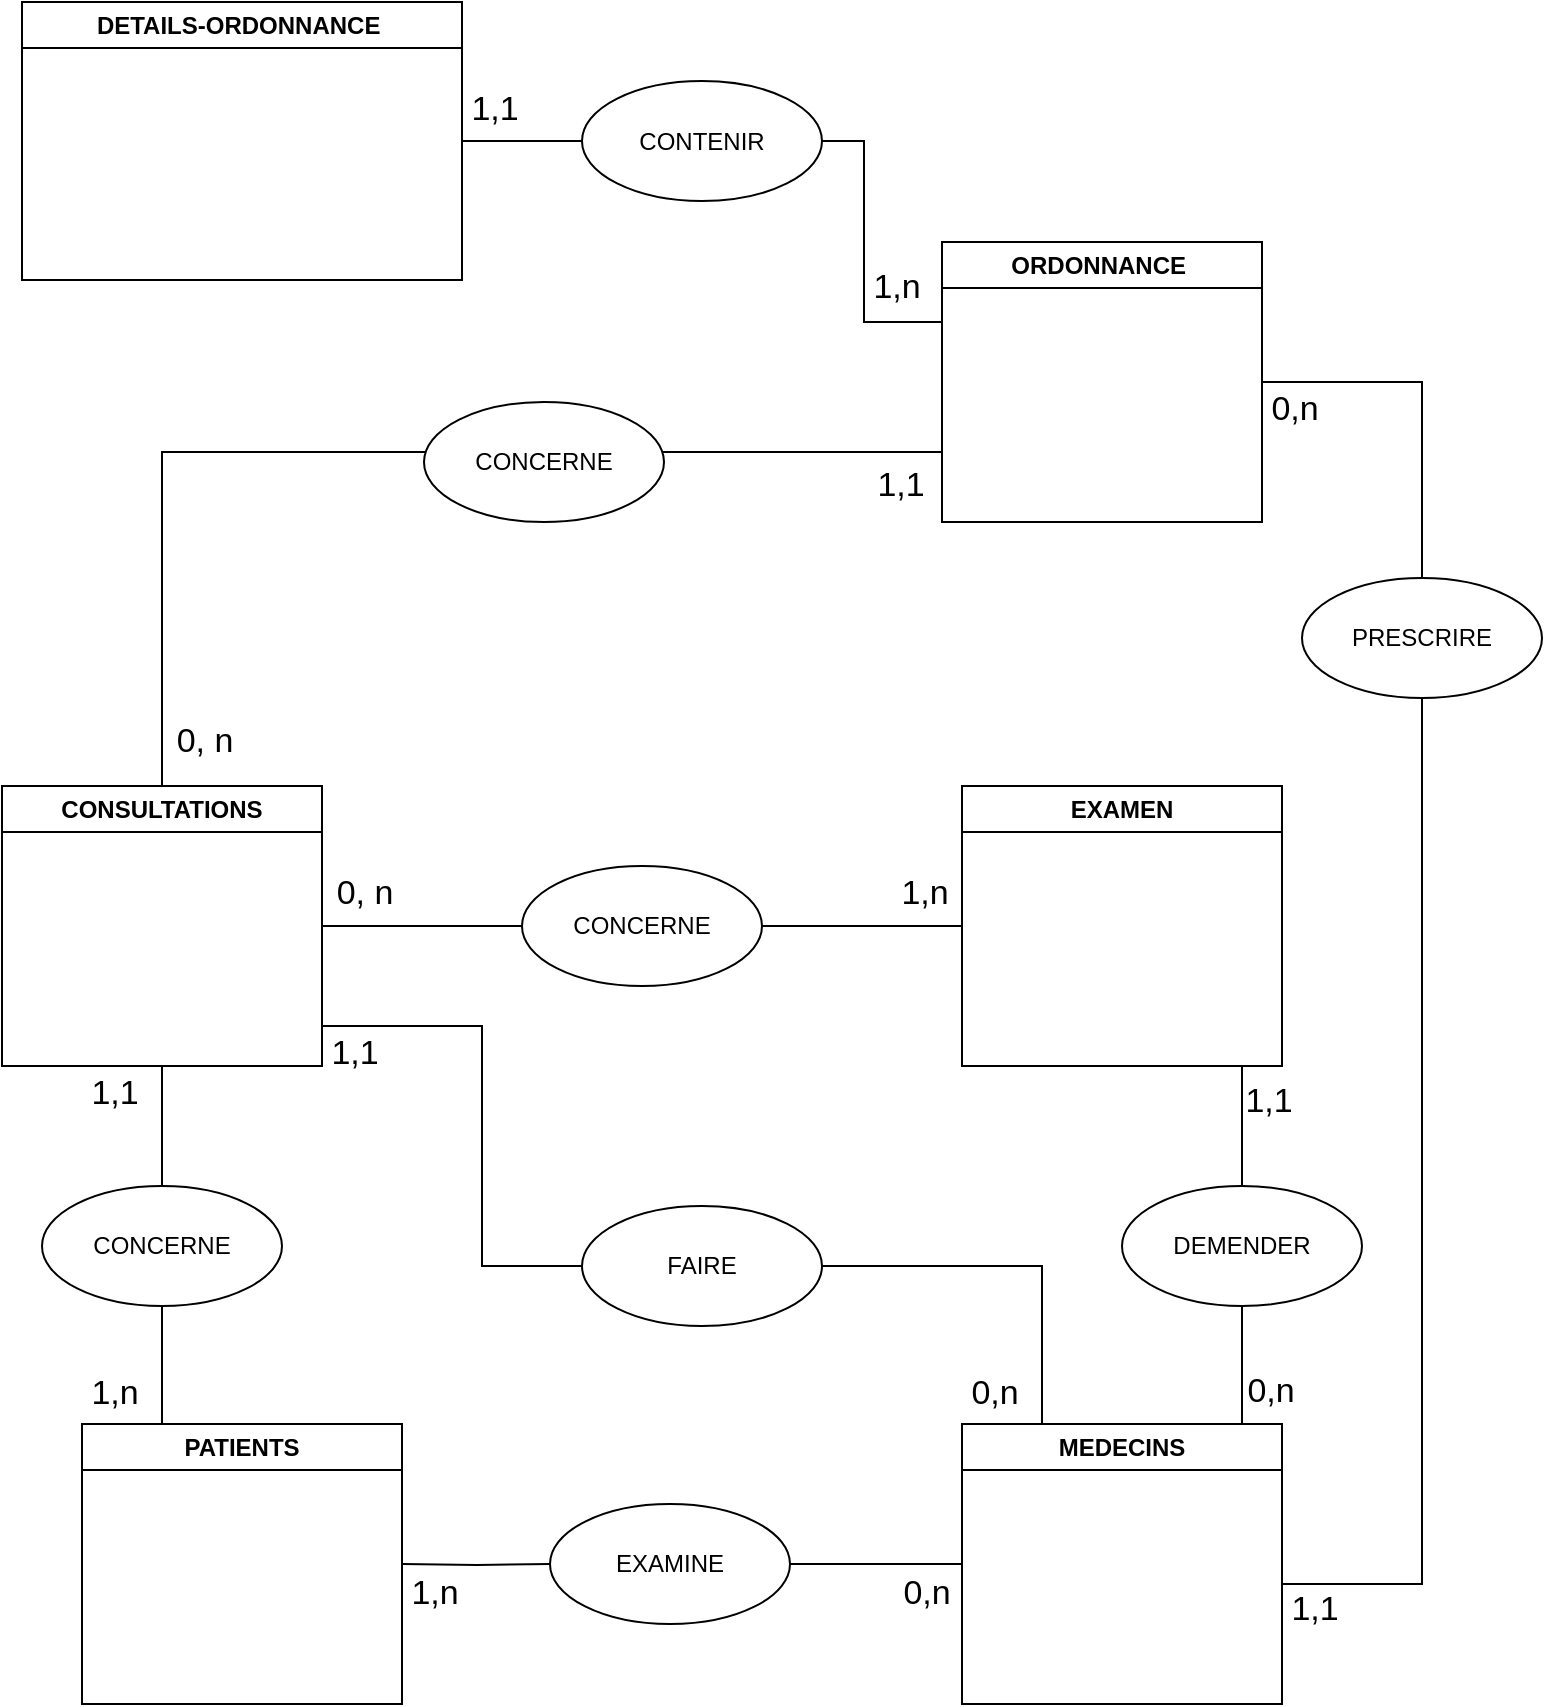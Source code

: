 <mxfile version="26.1.0">
  <diagram name="Page-1" id="EmyqfNoi7Js0s0wzII0x">
    <mxGraphModel dx="1912" dy="995" grid="1" gridSize="10" guides="1" tooltips="1" connect="1" arrows="1" fold="1" page="1" pageScale="1" pageWidth="827" pageHeight="1169" math="0" shadow="0">
      <root>
        <mxCell id="0" />
        <mxCell id="1" parent="0" />
        <mxCell id="Em5TZkmtirQin9KxdYhJ-7" style="edgeStyle=orthogonalEdgeStyle;rounded=0;orthogonalLoop=1;jettySize=auto;html=1;exitX=0.5;exitY=0;exitDx=0;exitDy=0;entryX=0.5;entryY=1;entryDx=0;entryDy=0;endArrow=none;startFill=0;" edge="1" parent="1" source="Em5TZkmtirQin9KxdYhJ-8" target="Em5TZkmtirQin9KxdYhJ-3">
          <mxGeometry relative="1" as="geometry">
            <Array as="points" />
          </mxGeometry>
        </mxCell>
        <mxCell id="Em5TZkmtirQin9KxdYhJ-9" style="edgeStyle=orthogonalEdgeStyle;rounded=0;orthogonalLoop=1;jettySize=auto;html=1;entryX=0;entryY=0.5;entryDx=0;entryDy=0;endArrow=none;endFill=1;startFill=0;" edge="1" parent="1" source="Em5TZkmtirQin9KxdYhJ-24" target="Em5TZkmtirQin9KxdYhJ-2">
          <mxGeometry relative="1" as="geometry">
            <mxPoint x="249" y="903" as="sourcePoint" />
          </mxGeometry>
        </mxCell>
        <mxCell id="Em5TZkmtirQin9KxdYhJ-1" value="PATIENTS" style="swimlane;whiteSpace=wrap;html=1;" vertex="1" parent="1">
          <mxGeometry x="89" y="833" width="160" height="140" as="geometry" />
        </mxCell>
        <mxCell id="Em5TZkmtirQin9KxdYhJ-2" value="MEDECINS" style="swimlane;whiteSpace=wrap;html=1;" vertex="1" parent="1">
          <mxGeometry x="529" y="833" width="160" height="140" as="geometry" />
        </mxCell>
        <mxCell id="Em5TZkmtirQin9KxdYhJ-17" style="edgeStyle=orthogonalEdgeStyle;rounded=0;orthogonalLoop=1;jettySize=auto;html=1;exitX=1;exitY=0.5;exitDx=0;exitDy=0;entryX=0;entryY=0.5;entryDx=0;entryDy=0;endArrow=none;startFill=0;" edge="1" parent="1" source="Em5TZkmtirQin9KxdYhJ-3" target="Em5TZkmtirQin9KxdYhJ-6">
          <mxGeometry relative="1" as="geometry" />
        </mxCell>
        <mxCell id="Em5TZkmtirQin9KxdYhJ-32" value="0, n" style="edgeLabel;html=1;align=center;verticalAlign=middle;resizable=0;points=[];fontSize=17;fontStyle=0" vertex="1" connectable="0" parent="Em5TZkmtirQin9KxdYhJ-17">
          <mxGeometry x="-0.859" y="3" relative="1" as="geometry">
            <mxPoint x="-2" y="-13" as="offset" />
          </mxGeometry>
        </mxCell>
        <mxCell id="Em5TZkmtirQin9KxdYhJ-33" value="1,n" style="edgeLabel;html=1;align=center;verticalAlign=middle;resizable=0;points=[];fontSize=17;fontStyle=0" vertex="1" connectable="0" parent="Em5TZkmtirQin9KxdYhJ-17">
          <mxGeometry x="-0.859" y="3" relative="1" as="geometry">
            <mxPoint x="278" y="-13" as="offset" />
          </mxGeometry>
        </mxCell>
        <mxCell id="Em5TZkmtirQin9KxdYhJ-48" value="0, n" style="edgeLabel;html=1;align=center;verticalAlign=middle;resizable=0;points=[];fontSize=17;fontStyle=0" vertex="1" connectable="0" parent="Em5TZkmtirQin9KxdYhJ-17">
          <mxGeometry x="-0.859" y="3" relative="1" as="geometry">
            <mxPoint x="-82" y="-89" as="offset" />
          </mxGeometry>
        </mxCell>
        <mxCell id="Em5TZkmtirQin9KxdYhJ-46" style="edgeStyle=orthogonalEdgeStyle;rounded=0;orthogonalLoop=1;jettySize=auto;html=1;exitX=0.5;exitY=0;exitDx=0;exitDy=0;entryX=0;entryY=0.75;entryDx=0;entryDy=0;endArrow=none;startFill=0;" edge="1" parent="1" source="Em5TZkmtirQin9KxdYhJ-3" target="Em5TZkmtirQin9KxdYhJ-4">
          <mxGeometry relative="1" as="geometry" />
        </mxCell>
        <mxCell id="Em5TZkmtirQin9KxdYhJ-3" value="CONSULTATIONS" style="swimlane;whiteSpace=wrap;html=1;" vertex="1" parent="1">
          <mxGeometry x="49" y="514" width="160" height="140" as="geometry" />
        </mxCell>
        <mxCell id="Em5TZkmtirQin9KxdYhJ-15" style="edgeStyle=orthogonalEdgeStyle;rounded=0;orthogonalLoop=1;jettySize=auto;html=1;entryX=1;entryY=0.5;entryDx=0;entryDy=0;endArrow=none;startFill=0;" edge="1" parent="1" source="Em5TZkmtirQin9KxdYhJ-26" target="Em5TZkmtirQin9KxdYhJ-13">
          <mxGeometry relative="1" as="geometry" />
        </mxCell>
        <mxCell id="Em5TZkmtirQin9KxdYhJ-4" value="ORDONNANCE&amp;nbsp;" style="swimlane;whiteSpace=wrap;html=1;" vertex="1" parent="1">
          <mxGeometry x="519" y="242" width="160" height="140" as="geometry" />
        </mxCell>
        <mxCell id="Em5TZkmtirQin9KxdYhJ-12" style="edgeStyle=orthogonalEdgeStyle;rounded=0;orthogonalLoop=1;jettySize=auto;html=1;exitX=0.5;exitY=1;exitDx=0;exitDy=0;endArrow=none;startFill=0;" edge="1" parent="1" source="Em5TZkmtirQin9KxdYhJ-20" target="Em5TZkmtirQin9KxdYhJ-2">
          <mxGeometry relative="1" as="geometry">
            <Array as="points">
              <mxPoint x="669" y="814" />
              <mxPoint x="669" y="814" />
            </Array>
          </mxGeometry>
        </mxCell>
        <mxCell id="Em5TZkmtirQin9KxdYhJ-6" value="EXAMEN" style="swimlane;whiteSpace=wrap;html=1;" vertex="1" parent="1">
          <mxGeometry x="529" y="514" width="160" height="140" as="geometry" />
        </mxCell>
        <mxCell id="Em5TZkmtirQin9KxdYhJ-13" value="DETAILS-ORDONNANCE&amp;nbsp;" style="swimlane;whiteSpace=wrap;html=1;" vertex="1" parent="1">
          <mxGeometry x="59" y="122" width="220" height="139" as="geometry" />
        </mxCell>
        <mxCell id="Em5TZkmtirQin9KxdYhJ-14" style="edgeStyle=orthogonalEdgeStyle;rounded=0;orthogonalLoop=1;jettySize=auto;html=1;entryX=1;entryY=0.5;entryDx=0;entryDy=0;endArrow=none;startFill=0;" edge="1" parent="1" target="Em5TZkmtirQin9KxdYhJ-4">
          <mxGeometry relative="1" as="geometry">
            <mxPoint x="689" y="913" as="sourcePoint" />
            <Array as="points">
              <mxPoint x="759" y="913" />
              <mxPoint x="759" y="312" />
            </Array>
          </mxGeometry>
        </mxCell>
        <mxCell id="Em5TZkmtirQin9KxdYhJ-18" value="" style="edgeStyle=orthogonalEdgeStyle;rounded=0;orthogonalLoop=1;jettySize=auto;html=1;exitX=0.25;exitY=0;exitDx=0;exitDy=0;entryX=0.5;entryY=1;entryDx=0;entryDy=0;endArrow=none;startFill=0;" edge="1" parent="1" source="Em5TZkmtirQin9KxdYhJ-1" target="Em5TZkmtirQin9KxdYhJ-8">
          <mxGeometry relative="1" as="geometry">
            <mxPoint x="129" y="833" as="sourcePoint" />
            <mxPoint x="129" y="654" as="targetPoint" />
          </mxGeometry>
        </mxCell>
        <mxCell id="Em5TZkmtirQin9KxdYhJ-8" value="CONCERNE" style="ellipse;whiteSpace=wrap;html=1;" vertex="1" parent="1">
          <mxGeometry x="69" y="714" width="120" height="60" as="geometry" />
        </mxCell>
        <mxCell id="Em5TZkmtirQin9KxdYhJ-19" value="CONCERNE" style="ellipse;whiteSpace=wrap;html=1;" vertex="1" parent="1">
          <mxGeometry x="309" y="554" width="120" height="60" as="geometry" />
        </mxCell>
        <mxCell id="Em5TZkmtirQin9KxdYhJ-22" value="" style="edgeStyle=orthogonalEdgeStyle;rounded=0;orthogonalLoop=1;jettySize=auto;html=1;endArrow=none;startFill=0;" edge="1" parent="1" target="Em5TZkmtirQin9KxdYhJ-20">
          <mxGeometry relative="1" as="geometry">
            <mxPoint x="669" y="654" as="sourcePoint" />
            <mxPoint x="609" y="833" as="targetPoint" />
            <Array as="points">
              <mxPoint x="669" y="674" />
              <mxPoint x="669" y="674" />
            </Array>
          </mxGeometry>
        </mxCell>
        <mxCell id="Em5TZkmtirQin9KxdYhJ-20" value="DEMENDER" style="ellipse;whiteSpace=wrap;html=1;" vertex="1" parent="1">
          <mxGeometry x="609" y="714" width="120" height="60" as="geometry" />
        </mxCell>
        <mxCell id="Em5TZkmtirQin9KxdYhJ-23" value="PRESCRIRE" style="ellipse;whiteSpace=wrap;html=1;" vertex="1" parent="1">
          <mxGeometry x="699" y="410" width="120" height="60" as="geometry" />
        </mxCell>
        <mxCell id="Em5TZkmtirQin9KxdYhJ-25" value="" style="edgeStyle=orthogonalEdgeStyle;rounded=0;orthogonalLoop=1;jettySize=auto;html=1;entryX=0;entryY=0.5;entryDx=0;entryDy=0;endArrow=none;startFill=0;" edge="1" parent="1" target="Em5TZkmtirQin9KxdYhJ-24">
          <mxGeometry relative="1" as="geometry">
            <mxPoint x="249" y="903" as="sourcePoint" />
            <mxPoint x="529" y="903" as="targetPoint" />
          </mxGeometry>
        </mxCell>
        <mxCell id="Em5TZkmtirQin9KxdYhJ-24" value="EXAMINE" style="ellipse;whiteSpace=wrap;html=1;" vertex="1" parent="1">
          <mxGeometry x="323" y="873" width="120" height="60" as="geometry" />
        </mxCell>
        <mxCell id="Em5TZkmtirQin9KxdYhJ-27" value="" style="edgeStyle=orthogonalEdgeStyle;rounded=0;orthogonalLoop=1;jettySize=auto;html=1;entryX=1;entryY=0.5;entryDx=0;entryDy=0;endArrow=none;startFill=0;" edge="1" parent="1" source="Em5TZkmtirQin9KxdYhJ-4" target="Em5TZkmtirQin9KxdYhJ-26">
          <mxGeometry relative="1" as="geometry">
            <mxPoint x="519" y="312" as="sourcePoint" />
            <mxPoint x="269" y="312" as="targetPoint" />
            <Array as="points">
              <mxPoint x="480" y="282" />
              <mxPoint x="480" y="192" />
            </Array>
          </mxGeometry>
        </mxCell>
        <mxCell id="Em5TZkmtirQin9KxdYhJ-26" value="CONTENIR" style="ellipse;whiteSpace=wrap;html=1;" vertex="1" parent="1">
          <mxGeometry x="339" y="161.5" width="120" height="60" as="geometry" />
        </mxCell>
        <mxCell id="Em5TZkmtirQin9KxdYhJ-29" value="" style="endArrow=none;html=1;rounded=0;entryX=0.25;entryY=0;entryDx=0;entryDy=0;" edge="1" parent="1" target="Em5TZkmtirQin9KxdYhJ-2">
          <mxGeometry width="50" height="50" relative="1" as="geometry">
            <mxPoint x="209" y="634" as="sourcePoint" />
            <mxPoint x="519" y="864" as="targetPoint" />
            <Array as="points">
              <mxPoint x="289" y="634" />
              <mxPoint x="289" y="754" />
              <mxPoint x="569" y="754" />
            </Array>
          </mxGeometry>
        </mxCell>
        <mxCell id="Em5TZkmtirQin9KxdYhJ-30" value="FAIRE" style="ellipse;whiteSpace=wrap;html=1;" vertex="1" parent="1">
          <mxGeometry x="339" y="724" width="120" height="60" as="geometry" />
        </mxCell>
        <mxCell id="Em5TZkmtirQin9KxdYhJ-34" value="1,1" style="edgeLabel;html=1;align=center;verticalAlign=middle;resizable=0;points=[];fontSize=17;fontStyle=0" vertex="1" connectable="0" parent="1">
          <mxGeometry x="208.995" y="644" as="geometry">
            <mxPoint x="16" y="4" as="offset" />
          </mxGeometry>
        </mxCell>
        <mxCell id="Em5TZkmtirQin9KxdYhJ-35" value="0,n" style="edgeLabel;html=1;align=center;verticalAlign=middle;resizable=0;points=[];fontSize=17;fontStyle=0" vertex="1" connectable="0" parent="1">
          <mxGeometry x="528.995" y="814" as="geometry">
            <mxPoint x="16" y="4" as="offset" />
          </mxGeometry>
        </mxCell>
        <mxCell id="Em5TZkmtirQin9KxdYhJ-36" value="0,n" style="edgeLabel;html=1;align=center;verticalAlign=middle;resizable=0;points=[];fontSize=17;fontStyle=0" vertex="1" connectable="0" parent="1">
          <mxGeometry x="529.105" y="591" as="geometry">
            <mxPoint x="154" y="226" as="offset" />
          </mxGeometry>
        </mxCell>
        <mxCell id="Em5TZkmtirQin9KxdYhJ-37" value="1,1" style="edgeLabel;html=1;align=center;verticalAlign=middle;resizable=0;points=[];fontSize=17;fontStyle=0" vertex="1" connectable="0" parent="1">
          <mxGeometry x="541.105" y="598" as="geometry">
            <mxPoint x="141" y="74" as="offset" />
          </mxGeometry>
        </mxCell>
        <mxCell id="Em5TZkmtirQin9KxdYhJ-38" value="1,1" style="edgeLabel;html=1;align=center;verticalAlign=middle;resizable=0;points=[];fontSize=17;fontStyle=0" vertex="1" connectable="0" parent="1">
          <mxGeometry x="88.995" y="664" as="geometry">
            <mxPoint x="16" y="4" as="offset" />
          </mxGeometry>
        </mxCell>
        <mxCell id="Em5TZkmtirQin9KxdYhJ-39" value="1,n" style="edgeLabel;html=1;align=center;verticalAlign=middle;resizable=0;points=[];fontSize=17;fontStyle=0" vertex="1" connectable="0" parent="1">
          <mxGeometry x="88.995" y="814" as="geometry">
            <mxPoint x="16" y="4" as="offset" />
          </mxGeometry>
        </mxCell>
        <mxCell id="Em5TZkmtirQin9KxdYhJ-40" value="1,n" style="edgeLabel;html=1;align=center;verticalAlign=middle;resizable=0;points=[];fontSize=17;fontStyle=0" vertex="1" connectable="0" parent="1">
          <mxGeometry x="248.995" y="914" as="geometry">
            <mxPoint x="16" y="4" as="offset" />
          </mxGeometry>
        </mxCell>
        <mxCell id="Em5TZkmtirQin9KxdYhJ-41" value="0,n" style="edgeLabel;html=1;align=center;verticalAlign=middle;resizable=0;points=[];fontSize=17;fontStyle=0" vertex="1" connectable="0" parent="1">
          <mxGeometry x="494.995" y="914" as="geometry">
            <mxPoint x="16" y="4" as="offset" />
          </mxGeometry>
        </mxCell>
        <mxCell id="Em5TZkmtirQin9KxdYhJ-42" value="1,1" style="edgeLabel;html=1;align=center;verticalAlign=middle;resizable=0;points=[];fontSize=17;fontStyle=0" vertex="1" connectable="0" parent="1">
          <mxGeometry x="688.995" y="922" as="geometry">
            <mxPoint x="16" y="4" as="offset" />
          </mxGeometry>
        </mxCell>
        <mxCell id="Em5TZkmtirQin9KxdYhJ-43" value="0,n" style="edgeLabel;html=1;align=center;verticalAlign=middle;resizable=0;points=[];fontSize=17;fontStyle=0" vertex="1" connectable="0" parent="1">
          <mxGeometry x="678.995" y="322" as="geometry">
            <mxPoint x="16" y="4" as="offset" />
          </mxGeometry>
        </mxCell>
        <mxCell id="Em5TZkmtirQin9KxdYhJ-44" value="1,n" style="edgeLabel;html=1;align=center;verticalAlign=middle;resizable=0;points=[];fontSize=17;fontStyle=0" vertex="1" connectable="0" parent="1">
          <mxGeometry x="479.995" y="261" as="geometry">
            <mxPoint x="16" y="4" as="offset" />
          </mxGeometry>
        </mxCell>
        <mxCell id="Em5TZkmtirQin9KxdYhJ-45" value="1,1" style="edgeLabel;html=1;align=center;verticalAlign=middle;resizable=0;points=[];fontSize=17;fontStyle=0" vertex="1" connectable="0" parent="1">
          <mxGeometry x="278.995" y="172" as="geometry">
            <mxPoint x="16" y="4" as="offset" />
          </mxGeometry>
        </mxCell>
        <mxCell id="Em5TZkmtirQin9KxdYhJ-47" value="CONCERNE" style="ellipse;whiteSpace=wrap;html=1;" vertex="1" parent="1">
          <mxGeometry x="260" y="322" width="120" height="60" as="geometry" />
        </mxCell>
        <mxCell id="Em5TZkmtirQin9KxdYhJ-49" value="1,1" style="edgeLabel;html=1;align=center;verticalAlign=middle;resizable=0;points=[];fontSize=17;fontStyle=0" vertex="1" connectable="0" parent="1">
          <mxGeometry x="481.995" y="360" as="geometry">
            <mxPoint x="16" y="4" as="offset" />
          </mxGeometry>
        </mxCell>
      </root>
    </mxGraphModel>
  </diagram>
</mxfile>
